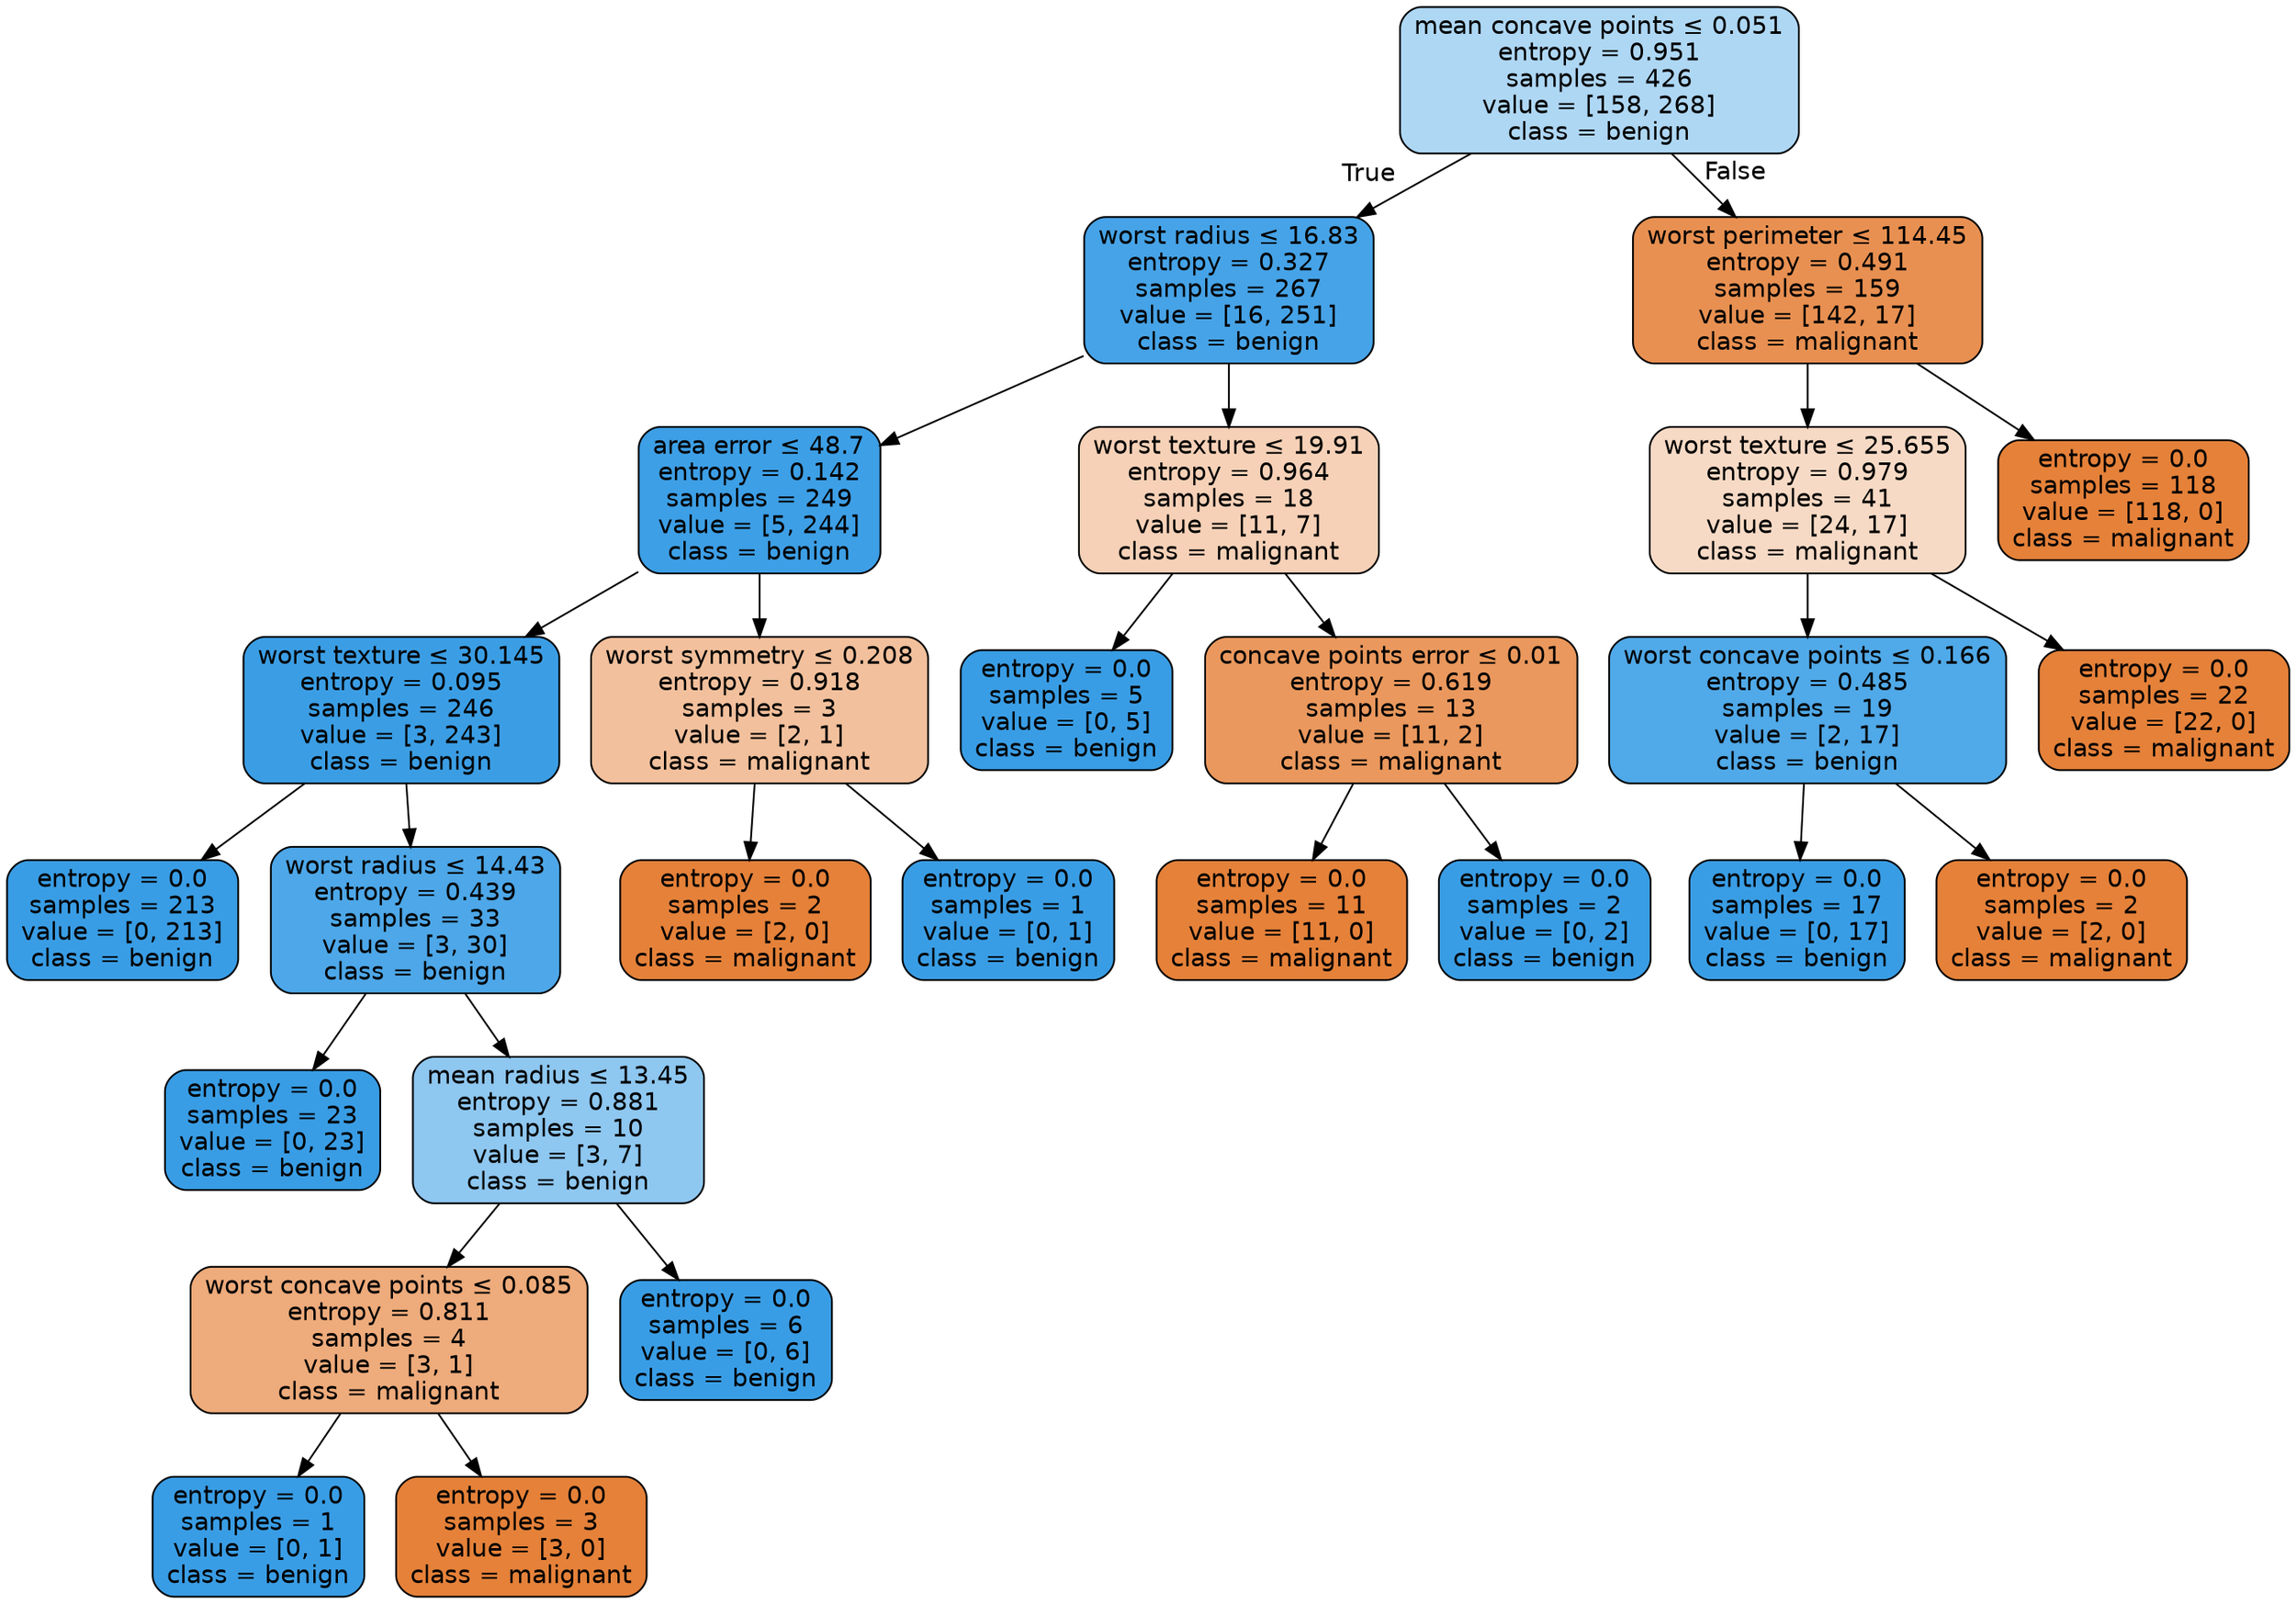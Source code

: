 digraph Tree {
node [shape=box, style="filled, rounded", color="black", fontname=helvetica] ;
edge [fontname=helvetica] ;
0 [label=<mean concave points &le; 0.051<br/>entropy = 0.951<br/>samples = 426<br/>value = [158, 268]<br/>class = benign>, fillcolor="#aed7f4"] ;
1 [label=<worst radius &le; 16.83<br/>entropy = 0.327<br/>samples = 267<br/>value = [16, 251]<br/>class = benign>, fillcolor="#46a3e7"] ;
0 -> 1 [labeldistance=2.5, labelangle=45, headlabel="True"] ;
2 [label=<area error &le; 48.7<br/>entropy = 0.142<br/>samples = 249<br/>value = [5, 244]<br/>class = benign>, fillcolor="#3d9fe6"] ;
1 -> 2 ;
3 [label=<worst texture &le; 30.145<br/>entropy = 0.095<br/>samples = 246<br/>value = [3, 243]<br/>class = benign>, fillcolor="#3b9ee5"] ;
2 -> 3 ;
4 [label=<entropy = 0.0<br/>samples = 213<br/>value = [0, 213]<br/>class = benign>, fillcolor="#399de5"] ;
3 -> 4 ;
5 [label=<worst radius &le; 14.43<br/>entropy = 0.439<br/>samples = 33<br/>value = [3, 30]<br/>class = benign>, fillcolor="#4da7e8"] ;
3 -> 5 ;
6 [label=<entropy = 0.0<br/>samples = 23<br/>value = [0, 23]<br/>class = benign>, fillcolor="#399de5"] ;
5 -> 6 ;
7 [label=<mean radius &le; 13.45<br/>entropy = 0.881<br/>samples = 10<br/>value = [3, 7]<br/>class = benign>, fillcolor="#8ec7f0"] ;
5 -> 7 ;
8 [label=<worst concave points &le; 0.085<br/>entropy = 0.811<br/>samples = 4<br/>value = [3, 1]<br/>class = malignant>, fillcolor="#eeab7b"] ;
7 -> 8 ;
9 [label=<entropy = 0.0<br/>samples = 1<br/>value = [0, 1]<br/>class = benign>, fillcolor="#399de5"] ;
8 -> 9 ;
10 [label=<entropy = 0.0<br/>samples = 3<br/>value = [3, 0]<br/>class = malignant>, fillcolor="#e58139"] ;
8 -> 10 ;
11 [label=<entropy = 0.0<br/>samples = 6<br/>value = [0, 6]<br/>class = benign>, fillcolor="#399de5"] ;
7 -> 11 ;
12 [label=<worst symmetry &le; 0.208<br/>entropy = 0.918<br/>samples = 3<br/>value = [2, 1]<br/>class = malignant>, fillcolor="#f2c09c"] ;
2 -> 12 ;
13 [label=<entropy = 0.0<br/>samples = 2<br/>value = [2, 0]<br/>class = malignant>, fillcolor="#e58139"] ;
12 -> 13 ;
14 [label=<entropy = 0.0<br/>samples = 1<br/>value = [0, 1]<br/>class = benign>, fillcolor="#399de5"] ;
12 -> 14 ;
15 [label=<worst texture &le; 19.91<br/>entropy = 0.964<br/>samples = 18<br/>value = [11, 7]<br/>class = malignant>, fillcolor="#f6d1b7"] ;
1 -> 15 ;
16 [label=<entropy = 0.0<br/>samples = 5<br/>value = [0, 5]<br/>class = benign>, fillcolor="#399de5"] ;
15 -> 16 ;
17 [label=<concave points error &le; 0.01<br/>entropy = 0.619<br/>samples = 13<br/>value = [11, 2]<br/>class = malignant>, fillcolor="#ea985d"] ;
15 -> 17 ;
18 [label=<entropy = 0.0<br/>samples = 11<br/>value = [11, 0]<br/>class = malignant>, fillcolor="#e58139"] ;
17 -> 18 ;
19 [label=<entropy = 0.0<br/>samples = 2<br/>value = [0, 2]<br/>class = benign>, fillcolor="#399de5"] ;
17 -> 19 ;
20 [label=<worst perimeter &le; 114.45<br/>entropy = 0.491<br/>samples = 159<br/>value = [142, 17]<br/>class = malignant>, fillcolor="#e89051"] ;
0 -> 20 [labeldistance=2.5, labelangle=-45, headlabel="False"] ;
21 [label=<worst texture &le; 25.655<br/>entropy = 0.979<br/>samples = 41<br/>value = [24, 17]<br/>class = malignant>, fillcolor="#f7dac5"] ;
20 -> 21 ;
22 [label=<worst concave points &le; 0.166<br/>entropy = 0.485<br/>samples = 19<br/>value = [2, 17]<br/>class = benign>, fillcolor="#50a9e8"] ;
21 -> 22 ;
23 [label=<entropy = 0.0<br/>samples = 17<br/>value = [0, 17]<br/>class = benign>, fillcolor="#399de5"] ;
22 -> 23 ;
24 [label=<entropy = 0.0<br/>samples = 2<br/>value = [2, 0]<br/>class = malignant>, fillcolor="#e58139"] ;
22 -> 24 ;
25 [label=<entropy = 0.0<br/>samples = 22<br/>value = [22, 0]<br/>class = malignant>, fillcolor="#e58139"] ;
21 -> 25 ;
26 [label=<entropy = 0.0<br/>samples = 118<br/>value = [118, 0]<br/>class = malignant>, fillcolor="#e58139"] ;
20 -> 26 ;
}